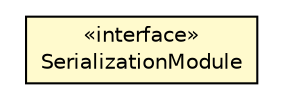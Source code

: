 #!/usr/local/bin/dot
#
# Class diagram 
# Generated by UMLGraph version R5_6-24-gf6e263 (http://www.umlgraph.org/)
#

digraph G {
	edge [fontname="Helvetica",fontsize=10,labelfontname="Helvetica",labelfontsize=10];
	node [fontname="Helvetica",fontsize=10,shape=plaintext];
	nodesep=0.25;
	ranksep=0.5;
	// io.reinert.requestor.core.SerializationModule
	c76101 [label=<<table title="io.reinert.requestor.core.SerializationModule" border="0" cellborder="1" cellspacing="0" cellpadding="2" port="p" bgcolor="lemonChiffon" href="./SerializationModule.html">
		<tr><td><table border="0" cellspacing="0" cellpadding="1">
<tr><td align="center" balign="center"> &#171;interface&#187; </td></tr>
<tr><td align="center" balign="center"> SerializationModule </td></tr>
		</table></td></tr>
		</table>>, URL="./SerializationModule.html", fontname="Helvetica", fontcolor="black", fontsize=10.0];
}


